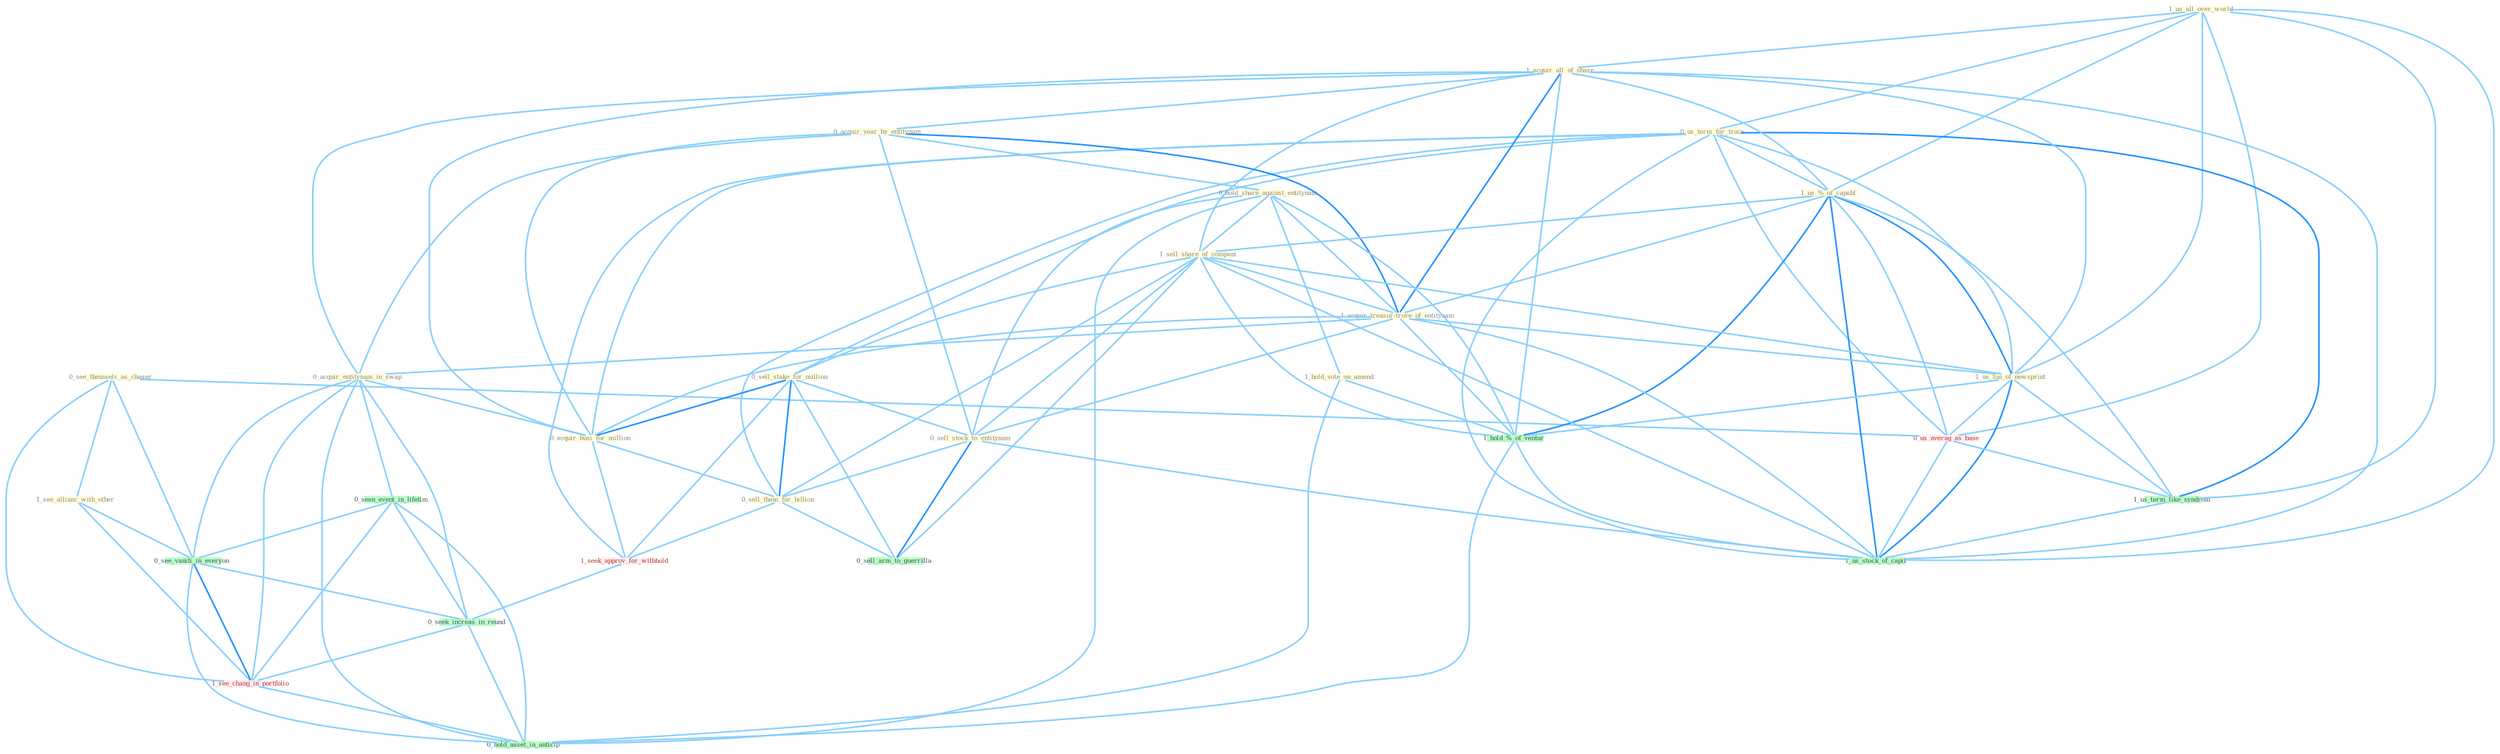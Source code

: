 Graph G{ 
    node
    [shape=polygon,style=filled,width=.5,height=.06,color="#BDFCC9",fixedsize=true,fontsize=4,
    fontcolor="#2f4f4f"];
    {node
    [color="#ffffe0", fontcolor="#8b7d6b"] "0_see_themselv_as_chaser " "1_us_all_over_world " "0_us_term_for_train " "1_acquir_all_of_share " "0_acquir_year_by_entitynam " "0_hold_share_against_entitynam " "1_see_allianc_with_other " "1_us_%_of_capabl " "1_sell_share_of_compani " "1_acquir_treasur-trove_of_entitynam " "0_sell_stake_for_million " "1_us_ton_of_newsprint " "1_hold_vote_on_amend " "0_sell_stock_to_entitynam " "0_acquir_entitynam_in_swap " "0_acquir_busi_for_million " "0_sell_them_for_billion "}
{node [color="#fff0f5", fontcolor="#b22222"] "0_us_averag_as_base " "1_seek_approv_for_withhold " "1_see_chang_in_portfolio "}
edge [color="#B0E2FF"];

	"0_see_themselv_as_chaser " -- "1_see_allianc_with_other " [w="1", color="#87cefa" ];
	"0_see_themselv_as_chaser " -- "0_us_averag_as_base " [w="1", color="#87cefa" ];
	"0_see_themselv_as_chaser " -- "0_see_vaniti_in_everyon " [w="1", color="#87cefa" ];
	"0_see_themselv_as_chaser " -- "1_see_chang_in_portfolio " [w="1", color="#87cefa" ];
	"1_us_all_over_world " -- "0_us_term_for_train " [w="1", color="#87cefa" ];
	"1_us_all_over_world " -- "1_acquir_all_of_share " [w="1", color="#87cefa" ];
	"1_us_all_over_world " -- "1_us_%_of_capabl " [w="1", color="#87cefa" ];
	"1_us_all_over_world " -- "1_us_ton_of_newsprint " [w="1", color="#87cefa" ];
	"1_us_all_over_world " -- "0_us_averag_as_base " [w="1", color="#87cefa" ];
	"1_us_all_over_world " -- "1_us_term_like_syndrom " [w="1", color="#87cefa" ];
	"1_us_all_over_world " -- "1_us_stock_of_capit " [w="1", color="#87cefa" ];
	"0_us_term_for_train " -- "1_us_%_of_capabl " [w="1", color="#87cefa" ];
	"0_us_term_for_train " -- "0_sell_stake_for_million " [w="1", color="#87cefa" ];
	"0_us_term_for_train " -- "1_us_ton_of_newsprint " [w="1", color="#87cefa" ];
	"0_us_term_for_train " -- "0_acquir_busi_for_million " [w="1", color="#87cefa" ];
	"0_us_term_for_train " -- "0_sell_them_for_billion " [w="1", color="#87cefa" ];
	"0_us_term_for_train " -- "0_us_averag_as_base " [w="1", color="#87cefa" ];
	"0_us_term_for_train " -- "1_us_term_like_syndrom " [w="2", color="#1e90ff" , len=0.8];
	"0_us_term_for_train " -- "1_seek_approv_for_withhold " [w="1", color="#87cefa" ];
	"0_us_term_for_train " -- "1_us_stock_of_capit " [w="1", color="#87cefa" ];
	"1_acquir_all_of_share " -- "0_acquir_year_by_entitynam " [w="1", color="#87cefa" ];
	"1_acquir_all_of_share " -- "1_us_%_of_capabl " [w="1", color="#87cefa" ];
	"1_acquir_all_of_share " -- "1_sell_share_of_compani " [w="1", color="#87cefa" ];
	"1_acquir_all_of_share " -- "1_acquir_treasur-trove_of_entitynam " [w="2", color="#1e90ff" , len=0.8];
	"1_acquir_all_of_share " -- "1_us_ton_of_newsprint " [w="1", color="#87cefa" ];
	"1_acquir_all_of_share " -- "0_acquir_entitynam_in_swap " [w="1", color="#87cefa" ];
	"1_acquir_all_of_share " -- "0_acquir_busi_for_million " [w="1", color="#87cefa" ];
	"1_acquir_all_of_share " -- "1_hold_%_of_ventur " [w="1", color="#87cefa" ];
	"1_acquir_all_of_share " -- "1_us_stock_of_capit " [w="1", color="#87cefa" ];
	"0_acquir_year_by_entitynam " -- "0_hold_share_against_entitynam " [w="1", color="#87cefa" ];
	"0_acquir_year_by_entitynam " -- "1_acquir_treasur-trove_of_entitynam " [w="2", color="#1e90ff" , len=0.8];
	"0_acquir_year_by_entitynam " -- "0_sell_stock_to_entitynam " [w="1", color="#87cefa" ];
	"0_acquir_year_by_entitynam " -- "0_acquir_entitynam_in_swap " [w="1", color="#87cefa" ];
	"0_acquir_year_by_entitynam " -- "0_acquir_busi_for_million " [w="1", color="#87cefa" ];
	"0_hold_share_against_entitynam " -- "1_sell_share_of_compani " [w="1", color="#87cefa" ];
	"0_hold_share_against_entitynam " -- "1_acquir_treasur-trove_of_entitynam " [w="1", color="#87cefa" ];
	"0_hold_share_against_entitynam " -- "1_hold_vote_on_amend " [w="1", color="#87cefa" ];
	"0_hold_share_against_entitynam " -- "0_sell_stock_to_entitynam " [w="1", color="#87cefa" ];
	"0_hold_share_against_entitynam " -- "1_hold_%_of_ventur " [w="1", color="#87cefa" ];
	"0_hold_share_against_entitynam " -- "0_hold_asset_in_anticip " [w="1", color="#87cefa" ];
	"1_see_allianc_with_other " -- "0_see_vaniti_in_everyon " [w="1", color="#87cefa" ];
	"1_see_allianc_with_other " -- "1_see_chang_in_portfolio " [w="1", color="#87cefa" ];
	"1_us_%_of_capabl " -- "1_sell_share_of_compani " [w="1", color="#87cefa" ];
	"1_us_%_of_capabl " -- "1_acquir_treasur-trove_of_entitynam " [w="1", color="#87cefa" ];
	"1_us_%_of_capabl " -- "1_us_ton_of_newsprint " [w="2", color="#1e90ff" , len=0.8];
	"1_us_%_of_capabl " -- "0_us_averag_as_base " [w="1", color="#87cefa" ];
	"1_us_%_of_capabl " -- "1_us_term_like_syndrom " [w="1", color="#87cefa" ];
	"1_us_%_of_capabl " -- "1_hold_%_of_ventur " [w="2", color="#1e90ff" , len=0.8];
	"1_us_%_of_capabl " -- "1_us_stock_of_capit " [w="2", color="#1e90ff" , len=0.8];
	"1_sell_share_of_compani " -- "1_acquir_treasur-trove_of_entitynam " [w="1", color="#87cefa" ];
	"1_sell_share_of_compani " -- "0_sell_stake_for_million " [w="1", color="#87cefa" ];
	"1_sell_share_of_compani " -- "1_us_ton_of_newsprint " [w="1", color="#87cefa" ];
	"1_sell_share_of_compani " -- "0_sell_stock_to_entitynam " [w="1", color="#87cefa" ];
	"1_sell_share_of_compani " -- "0_sell_them_for_billion " [w="1", color="#87cefa" ];
	"1_sell_share_of_compani " -- "1_hold_%_of_ventur " [w="1", color="#87cefa" ];
	"1_sell_share_of_compani " -- "0_sell_arm_to_guerrilla " [w="1", color="#87cefa" ];
	"1_sell_share_of_compani " -- "1_us_stock_of_capit " [w="1", color="#87cefa" ];
	"1_acquir_treasur-trove_of_entitynam " -- "1_us_ton_of_newsprint " [w="1", color="#87cefa" ];
	"1_acquir_treasur-trove_of_entitynam " -- "0_sell_stock_to_entitynam " [w="1", color="#87cefa" ];
	"1_acquir_treasur-trove_of_entitynam " -- "0_acquir_entitynam_in_swap " [w="1", color="#87cefa" ];
	"1_acquir_treasur-trove_of_entitynam " -- "0_acquir_busi_for_million " [w="1", color="#87cefa" ];
	"1_acquir_treasur-trove_of_entitynam " -- "1_hold_%_of_ventur " [w="1", color="#87cefa" ];
	"1_acquir_treasur-trove_of_entitynam " -- "1_us_stock_of_capit " [w="1", color="#87cefa" ];
	"0_sell_stake_for_million " -- "0_sell_stock_to_entitynam " [w="1", color="#87cefa" ];
	"0_sell_stake_for_million " -- "0_acquir_busi_for_million " [w="2", color="#1e90ff" , len=0.8];
	"0_sell_stake_for_million " -- "0_sell_them_for_billion " [w="2", color="#1e90ff" , len=0.8];
	"0_sell_stake_for_million " -- "1_seek_approv_for_withhold " [w="1", color="#87cefa" ];
	"0_sell_stake_for_million " -- "0_sell_arm_to_guerrilla " [w="1", color="#87cefa" ];
	"1_us_ton_of_newsprint " -- "0_us_averag_as_base " [w="1", color="#87cefa" ];
	"1_us_ton_of_newsprint " -- "1_us_term_like_syndrom " [w="1", color="#87cefa" ];
	"1_us_ton_of_newsprint " -- "1_hold_%_of_ventur " [w="1", color="#87cefa" ];
	"1_us_ton_of_newsprint " -- "1_us_stock_of_capit " [w="2", color="#1e90ff" , len=0.8];
	"1_hold_vote_on_amend " -- "1_hold_%_of_ventur " [w="1", color="#87cefa" ];
	"1_hold_vote_on_amend " -- "0_hold_asset_in_anticip " [w="1", color="#87cefa" ];
	"0_sell_stock_to_entitynam " -- "0_sell_them_for_billion " [w="1", color="#87cefa" ];
	"0_sell_stock_to_entitynam " -- "0_sell_arm_to_guerrilla " [w="2", color="#1e90ff" , len=0.8];
	"0_sell_stock_to_entitynam " -- "1_us_stock_of_capit " [w="1", color="#87cefa" ];
	"0_acquir_entitynam_in_swap " -- "0_acquir_busi_for_million " [w="1", color="#87cefa" ];
	"0_acquir_entitynam_in_swap " -- "0_seen_event_in_lifetim " [w="1", color="#87cefa" ];
	"0_acquir_entitynam_in_swap " -- "0_see_vaniti_in_everyon " [w="1", color="#87cefa" ];
	"0_acquir_entitynam_in_swap " -- "0_seek_increas_in_round " [w="1", color="#87cefa" ];
	"0_acquir_entitynam_in_swap " -- "1_see_chang_in_portfolio " [w="1", color="#87cefa" ];
	"0_acquir_entitynam_in_swap " -- "0_hold_asset_in_anticip " [w="1", color="#87cefa" ];
	"0_acquir_busi_for_million " -- "0_sell_them_for_billion " [w="1", color="#87cefa" ];
	"0_acquir_busi_for_million " -- "1_seek_approv_for_withhold " [w="1", color="#87cefa" ];
	"0_sell_them_for_billion " -- "1_seek_approv_for_withhold " [w="1", color="#87cefa" ];
	"0_sell_them_for_billion " -- "0_sell_arm_to_guerrilla " [w="1", color="#87cefa" ];
	"0_seen_event_in_lifetim " -- "0_see_vaniti_in_everyon " [w="1", color="#87cefa" ];
	"0_seen_event_in_lifetim " -- "0_seek_increas_in_round " [w="1", color="#87cefa" ];
	"0_seen_event_in_lifetim " -- "1_see_chang_in_portfolio " [w="1", color="#87cefa" ];
	"0_seen_event_in_lifetim " -- "0_hold_asset_in_anticip " [w="1", color="#87cefa" ];
	"0_us_averag_as_base " -- "1_us_term_like_syndrom " [w="1", color="#87cefa" ];
	"0_us_averag_as_base " -- "1_us_stock_of_capit " [w="1", color="#87cefa" ];
	"1_us_term_like_syndrom " -- "1_us_stock_of_capit " [w="1", color="#87cefa" ];
	"1_seek_approv_for_withhold " -- "0_seek_increas_in_round " [w="1", color="#87cefa" ];
	"1_hold_%_of_ventur " -- "1_us_stock_of_capit " [w="1", color="#87cefa" ];
	"1_hold_%_of_ventur " -- "0_hold_asset_in_anticip " [w="1", color="#87cefa" ];
	"0_see_vaniti_in_everyon " -- "0_seek_increas_in_round " [w="1", color="#87cefa" ];
	"0_see_vaniti_in_everyon " -- "1_see_chang_in_portfolio " [w="2", color="#1e90ff" , len=0.8];
	"0_see_vaniti_in_everyon " -- "0_hold_asset_in_anticip " [w="1", color="#87cefa" ];
	"0_seek_increas_in_round " -- "1_see_chang_in_portfolio " [w="1", color="#87cefa" ];
	"0_seek_increas_in_round " -- "0_hold_asset_in_anticip " [w="1", color="#87cefa" ];
	"1_see_chang_in_portfolio " -- "0_hold_asset_in_anticip " [w="1", color="#87cefa" ];
}